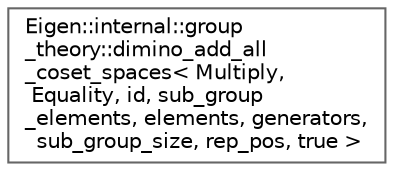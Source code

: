 digraph "类继承关系图"
{
 // LATEX_PDF_SIZE
  bgcolor="transparent";
  edge [fontname=Helvetica,fontsize=10,labelfontname=Helvetica,labelfontsize=10];
  node [fontname=Helvetica,fontsize=10,shape=box,height=0.2,width=0.4];
  rankdir="LR";
  Node0 [id="Node000000",label="Eigen::internal::group\l_theory::dimino_add_all\l_coset_spaces\< Multiply,\l Equality, id, sub_group\l_elements, elements, generators,\l sub_group_size, rep_pos, true \>",height=0.2,width=0.4,color="grey40", fillcolor="white", style="filled",URL="$struct_eigen_1_1internal_1_1group__theory_1_1dimino__add__all__coset__spaces_3_01_multiply_00_014e1e7100a33430204d5dd7c50ace3f17.html",tooltip=" "];
}
